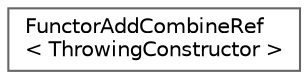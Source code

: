 digraph "类继承关系图"
{
 // LATEX_PDF_SIZE
  bgcolor="transparent";
  edge [fontname=Helvetica,fontsize=10,labelfontname=Helvetica,labelfontsize=10];
  node [fontname=Helvetica,fontsize=10,shape=box,height=0.2,width=0.4];
  rankdir="LR";
  Node0 [id="Node000000",label="FunctorAddCombineRef\l\< ThrowingConstructor \>",height=0.2,width=0.4,color="grey40", fillcolor="white", style="filled",URL="$struct_functor_add_combine_ref_3_01_throwing_constructor_01_4.html",tooltip=" "];
}
